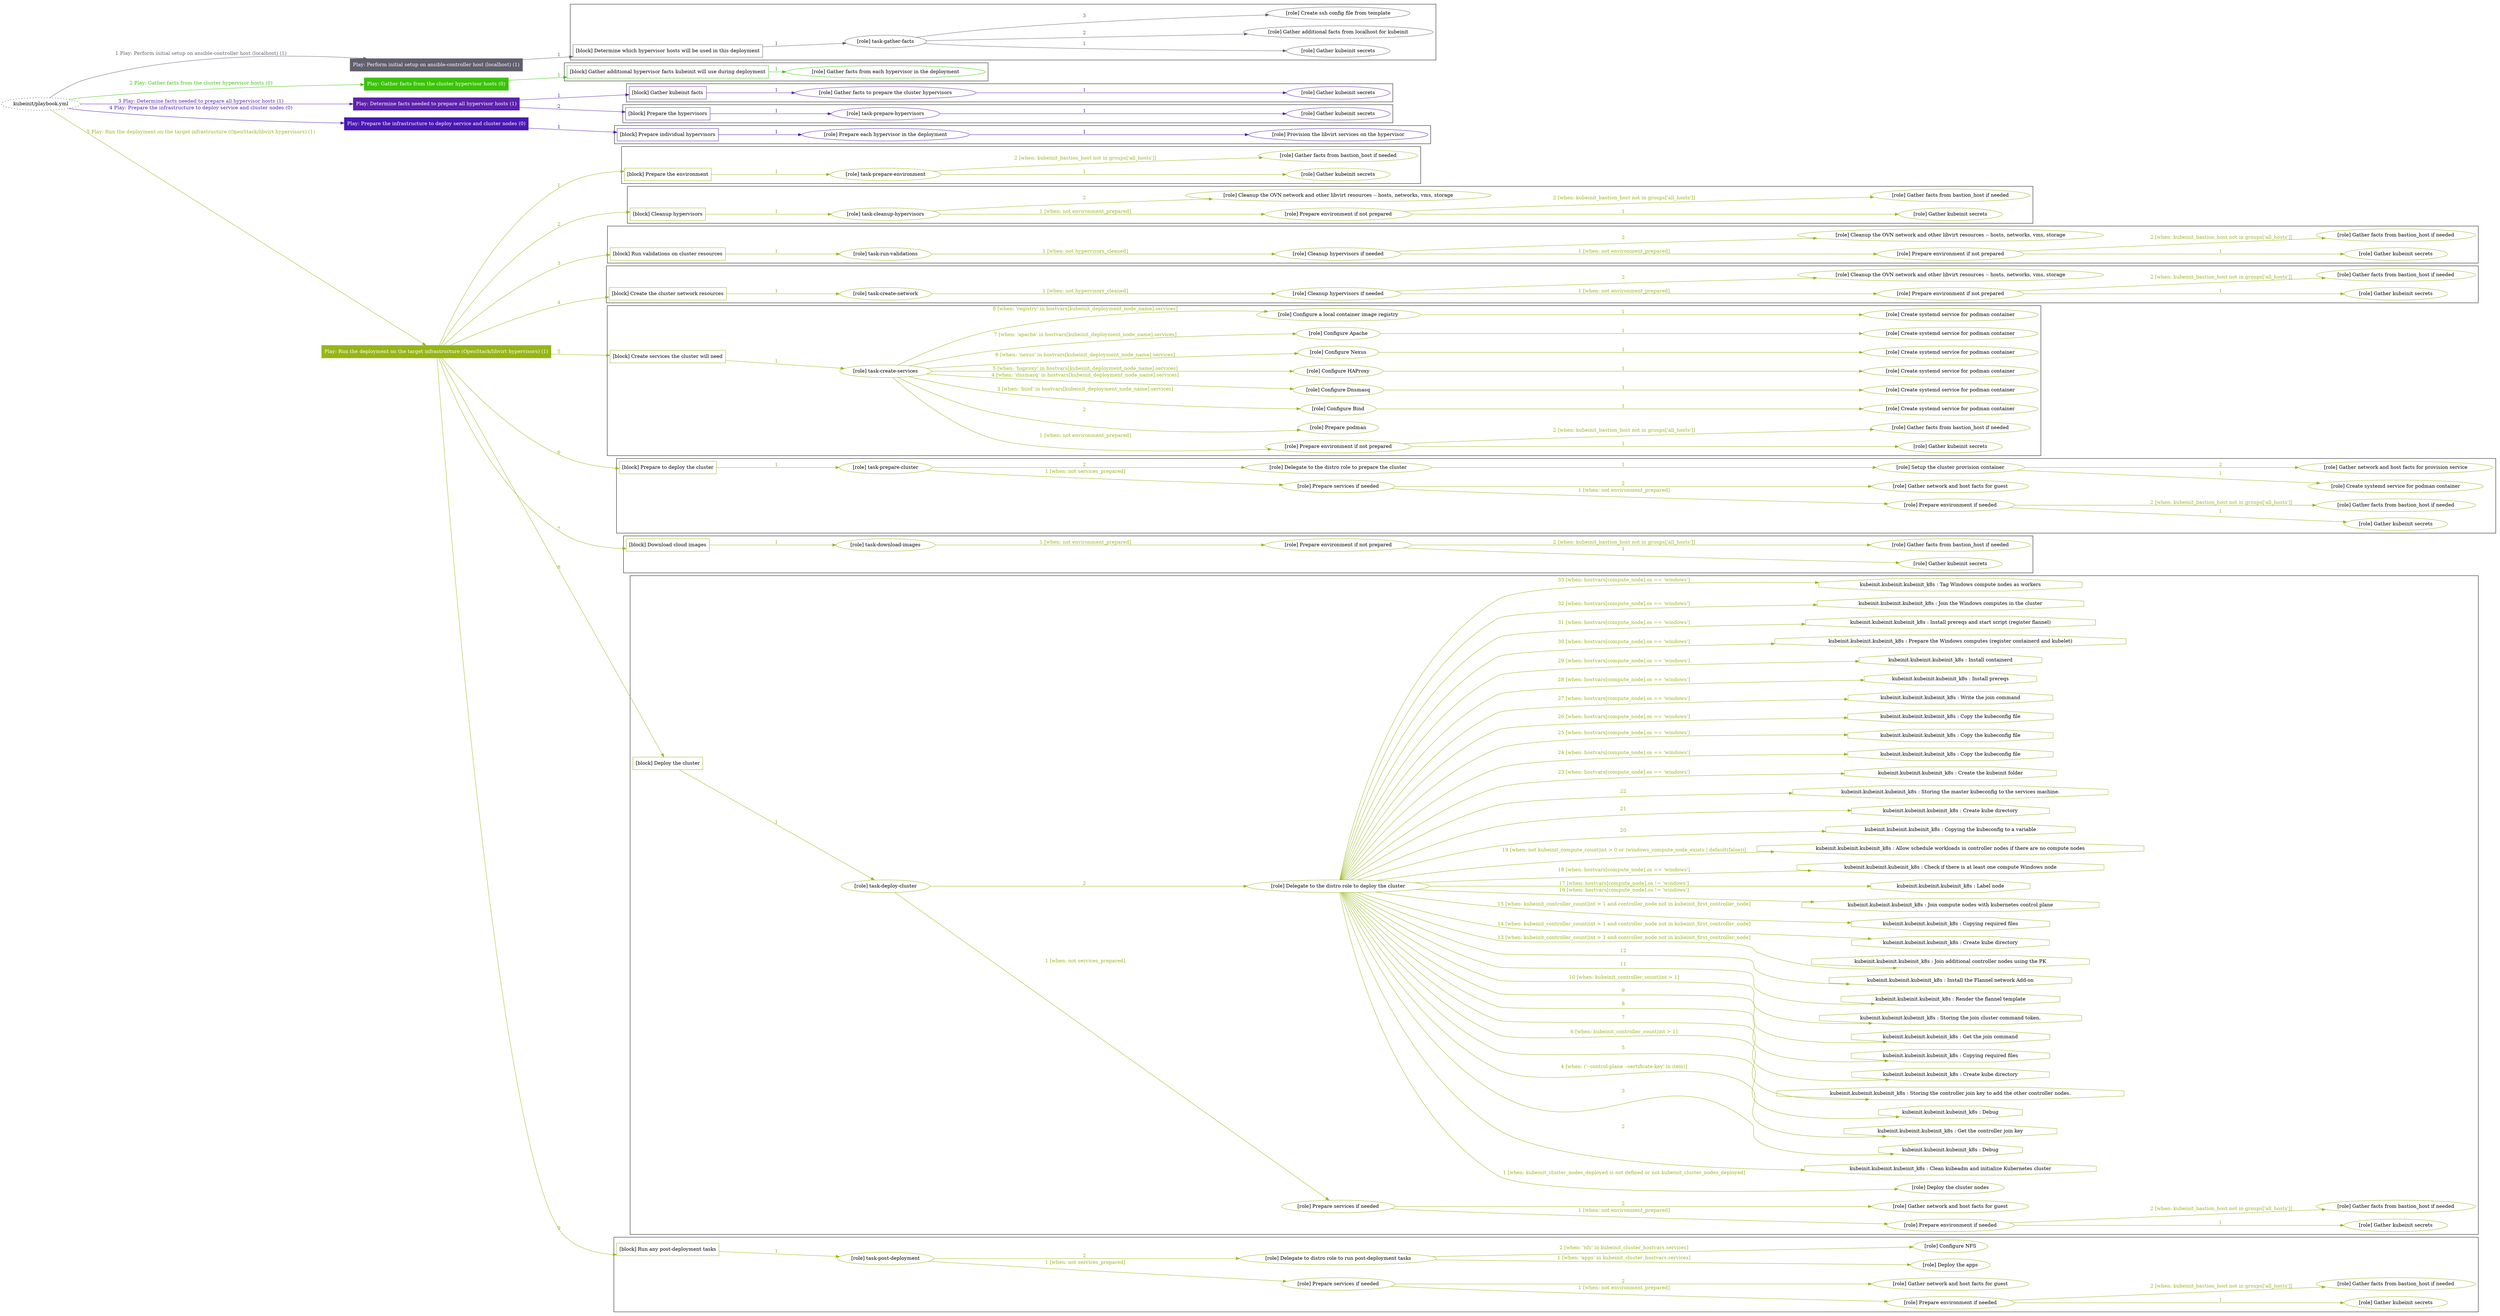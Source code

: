 digraph {
	graph [concentrate=true ordering=in rankdir=LR ratio=fill]
	edge [esep=5 sep=10]
	"kubeinit/playbook.yml" [URL="/home/runner/work/kubeinit/kubeinit/kubeinit/playbook.yml" id=playbook_1ef2affd style=dotted]
	"kubeinit/playbook.yml" -> play_5454d59f [label="1 Play: Perform initial setup on ansible-controller host (localhost) (1)" color="#615f6d" fontcolor="#615f6d" id=edge_play_5454d59f labeltooltip="1 Play: Perform initial setup on ansible-controller host (localhost) (1)" tooltip="1 Play: Perform initial setup on ansible-controller host (localhost) (1)"]
	subgraph "Play: Perform initial setup on ansible-controller host (localhost) (1)" {
		play_5454d59f [label="Play: Perform initial setup on ansible-controller host (localhost) (1)" URL="/home/runner/work/kubeinit/kubeinit/kubeinit/playbook.yml" color="#615f6d" fontcolor="#ffffff" id=play_5454d59f shape=box style=filled tooltip=localhost]
		play_5454d59f -> block_8656371c [label=1 color="#615f6d" fontcolor="#615f6d" id=edge_block_8656371c labeltooltip=1 tooltip=1]
		subgraph cluster_block_8656371c {
			block_8656371c [label="[block] Determine which hypervisor hosts will be used in this deployment" URL="/home/runner/work/kubeinit/kubeinit/kubeinit/playbook.yml" color="#615f6d" id=block_8656371c labeltooltip="Determine which hypervisor hosts will be used in this deployment" shape=box tooltip="Determine which hypervisor hosts will be used in this deployment"]
			block_8656371c -> role_c1901230 [label="1 " color="#615f6d" fontcolor="#615f6d" id=edge_role_c1901230 labeltooltip="1 " tooltip="1 "]
			subgraph "task-gather-facts" {
				role_c1901230 [label="[role] task-gather-facts" URL="/home/runner/work/kubeinit/kubeinit/kubeinit/playbook.yml" color="#615f6d" id=role_c1901230 tooltip="task-gather-facts"]
				role_c1901230 -> role_80a5cd5d [label="1 " color="#615f6d" fontcolor="#615f6d" id=edge_role_80a5cd5d labeltooltip="1 " tooltip="1 "]
				subgraph "Gather kubeinit secrets" {
					role_80a5cd5d [label="[role] Gather kubeinit secrets" URL="/home/runner/.ansible/collections/ansible_collections/kubeinit/kubeinit/roles/kubeinit_prepare/tasks/build_hypervisors_group.yml" color="#615f6d" id=role_80a5cd5d tooltip="Gather kubeinit secrets"]
				}
				role_c1901230 -> role_2b462a24 [label="2 " color="#615f6d" fontcolor="#615f6d" id=edge_role_2b462a24 labeltooltip="2 " tooltip="2 "]
				subgraph "Gather additional facts from localhost for kubeinit" {
					role_2b462a24 [label="[role] Gather additional facts from localhost for kubeinit" URL="/home/runner/.ansible/collections/ansible_collections/kubeinit/kubeinit/roles/kubeinit_prepare/tasks/build_hypervisors_group.yml" color="#615f6d" id=role_2b462a24 tooltip="Gather additional facts from localhost for kubeinit"]
				}
				role_c1901230 -> role_bcfbee48 [label="3 " color="#615f6d" fontcolor="#615f6d" id=edge_role_bcfbee48 labeltooltip="3 " tooltip="3 "]
				subgraph "Create ssh config file from template" {
					role_bcfbee48 [label="[role] Create ssh config file from template" URL="/home/runner/.ansible/collections/ansible_collections/kubeinit/kubeinit/roles/kubeinit_prepare/tasks/build_hypervisors_group.yml" color="#615f6d" id=role_bcfbee48 tooltip="Create ssh config file from template"]
				}
			}
		}
	}
	"kubeinit/playbook.yml" -> play_676a6aa2 [label="2 Play: Gather facts from the cluster hypervisor hosts (0)" color="#3ac309" fontcolor="#3ac309" id=edge_play_676a6aa2 labeltooltip="2 Play: Gather facts from the cluster hypervisor hosts (0)" tooltip="2 Play: Gather facts from the cluster hypervisor hosts (0)"]
	subgraph "Play: Gather facts from the cluster hypervisor hosts (0)" {
		play_676a6aa2 [label="Play: Gather facts from the cluster hypervisor hosts (0)" URL="/home/runner/work/kubeinit/kubeinit/kubeinit/playbook.yml" color="#3ac309" fontcolor="#ffffff" id=play_676a6aa2 shape=box style=filled tooltip="Play: Gather facts from the cluster hypervisor hosts (0)"]
		play_676a6aa2 -> block_7f7d92de [label=1 color="#3ac309" fontcolor="#3ac309" id=edge_block_7f7d92de labeltooltip=1 tooltip=1]
		subgraph cluster_block_7f7d92de {
			block_7f7d92de [label="[block] Gather additional hypervisor facts kubeinit will use during deployment" URL="/home/runner/work/kubeinit/kubeinit/kubeinit/playbook.yml" color="#3ac309" id=block_7f7d92de labeltooltip="Gather additional hypervisor facts kubeinit will use during deployment" shape=box tooltip="Gather additional hypervisor facts kubeinit will use during deployment"]
			block_7f7d92de -> role_5919f57a [label="1 " color="#3ac309" fontcolor="#3ac309" id=edge_role_5919f57a labeltooltip="1 " tooltip="1 "]
			subgraph "Gather facts from each hypervisor in the deployment" {
				role_5919f57a [label="[role] Gather facts from each hypervisor in the deployment" URL="/home/runner/work/kubeinit/kubeinit/kubeinit/playbook.yml" color="#3ac309" id=role_5919f57a tooltip="Gather facts from each hypervisor in the deployment"]
			}
		}
	}
	"kubeinit/playbook.yml" -> play_74e73a57 [label="3 Play: Determine facts needed to prepare all hypervisor hosts (1)" color="#5d20ac" fontcolor="#5d20ac" id=edge_play_74e73a57 labeltooltip="3 Play: Determine facts needed to prepare all hypervisor hosts (1)" tooltip="3 Play: Determine facts needed to prepare all hypervisor hosts (1)"]
	subgraph "Play: Determine facts needed to prepare all hypervisor hosts (1)" {
		play_74e73a57 [label="Play: Determine facts needed to prepare all hypervisor hosts (1)" URL="/home/runner/work/kubeinit/kubeinit/kubeinit/playbook.yml" color="#5d20ac" fontcolor="#ffffff" id=play_74e73a57 shape=box style=filled tooltip=localhost]
		play_74e73a57 -> block_fd3f7a74 [label=1 color="#5d20ac" fontcolor="#5d20ac" id=edge_block_fd3f7a74 labeltooltip=1 tooltip=1]
		subgraph cluster_block_fd3f7a74 {
			block_fd3f7a74 [label="[block] Gather kubeinit facts" URL="/home/runner/work/kubeinit/kubeinit/kubeinit/playbook.yml" color="#5d20ac" id=block_fd3f7a74 labeltooltip="Gather kubeinit facts" shape=box tooltip="Gather kubeinit facts"]
			block_fd3f7a74 -> role_a3756c95 [label="1 " color="#5d20ac" fontcolor="#5d20ac" id=edge_role_a3756c95 labeltooltip="1 " tooltip="1 "]
			subgraph "Gather facts to prepare the cluster hypervisors" {
				role_a3756c95 [label="[role] Gather facts to prepare the cluster hypervisors" URL="/home/runner/work/kubeinit/kubeinit/kubeinit/playbook.yml" color="#5d20ac" id=role_a3756c95 tooltip="Gather facts to prepare the cluster hypervisors"]
				role_a3756c95 -> role_c426b8de [label="1 " color="#5d20ac" fontcolor="#5d20ac" id=edge_role_c426b8de labeltooltip="1 " tooltip="1 "]
				subgraph "Gather kubeinit secrets" {
					role_c426b8de [label="[role] Gather kubeinit secrets" URL="/home/runner/.ansible/collections/ansible_collections/kubeinit/kubeinit/roles/kubeinit_prepare/tasks/gather_kubeinit_facts.yml" color="#5d20ac" id=role_c426b8de tooltip="Gather kubeinit secrets"]
				}
			}
		}
		play_74e73a57 -> block_942ba045 [label=2 color="#5d20ac" fontcolor="#5d20ac" id=edge_block_942ba045 labeltooltip=2 tooltip=2]
		subgraph cluster_block_942ba045 {
			block_942ba045 [label="[block] Prepare the hypervisors" URL="/home/runner/work/kubeinit/kubeinit/kubeinit/playbook.yml" color="#5d20ac" id=block_942ba045 labeltooltip="Prepare the hypervisors" shape=box tooltip="Prepare the hypervisors"]
			block_942ba045 -> role_1b259c3a [label="1 " color="#5d20ac" fontcolor="#5d20ac" id=edge_role_1b259c3a labeltooltip="1 " tooltip="1 "]
			subgraph "task-prepare-hypervisors" {
				role_1b259c3a [label="[role] task-prepare-hypervisors" URL="/home/runner/work/kubeinit/kubeinit/kubeinit/playbook.yml" color="#5d20ac" id=role_1b259c3a tooltip="task-prepare-hypervisors"]
				role_1b259c3a -> role_be983d7d [label="1 " color="#5d20ac" fontcolor="#5d20ac" id=edge_role_be983d7d labeltooltip="1 " tooltip="1 "]
				subgraph "Gather kubeinit secrets" {
					role_be983d7d [label="[role] Gather kubeinit secrets" URL="/home/runner/.ansible/collections/ansible_collections/kubeinit/kubeinit/roles/kubeinit_prepare/tasks/gather_kubeinit_facts.yml" color="#5d20ac" id=role_be983d7d tooltip="Gather kubeinit secrets"]
				}
			}
		}
	}
	"kubeinit/playbook.yml" -> play_d73d83a4 [label="4 Play: Prepare the infrastructure to deploy service and cluster nodes (0)" color="#4918b4" fontcolor="#4918b4" id=edge_play_d73d83a4 labeltooltip="4 Play: Prepare the infrastructure to deploy service and cluster nodes (0)" tooltip="4 Play: Prepare the infrastructure to deploy service and cluster nodes (0)"]
	subgraph "Play: Prepare the infrastructure to deploy service and cluster nodes (0)" {
		play_d73d83a4 [label="Play: Prepare the infrastructure to deploy service and cluster nodes (0)" URL="/home/runner/work/kubeinit/kubeinit/kubeinit/playbook.yml" color="#4918b4" fontcolor="#ffffff" id=play_d73d83a4 shape=box style=filled tooltip="Play: Prepare the infrastructure to deploy service and cluster nodes (0)"]
		play_d73d83a4 -> block_3e78440d [label=1 color="#4918b4" fontcolor="#4918b4" id=edge_block_3e78440d labeltooltip=1 tooltip=1]
		subgraph cluster_block_3e78440d {
			block_3e78440d [label="[block] Prepare individual hypervisors" URL="/home/runner/work/kubeinit/kubeinit/kubeinit/playbook.yml" color="#4918b4" id=block_3e78440d labeltooltip="Prepare individual hypervisors" shape=box tooltip="Prepare individual hypervisors"]
			block_3e78440d -> role_c54ae011 [label="1 " color="#4918b4" fontcolor="#4918b4" id=edge_role_c54ae011 labeltooltip="1 " tooltip="1 "]
			subgraph "Prepare each hypervisor in the deployment" {
				role_c54ae011 [label="[role] Prepare each hypervisor in the deployment" URL="/home/runner/work/kubeinit/kubeinit/kubeinit/playbook.yml" color="#4918b4" id=role_c54ae011 tooltip="Prepare each hypervisor in the deployment"]
				role_c54ae011 -> role_4a149eca [label="1 " color="#4918b4" fontcolor="#4918b4" id=edge_role_4a149eca labeltooltip="1 " tooltip="1 "]
				subgraph "Provision the libvirt services on the hypervisor" {
					role_4a149eca [label="[role] Provision the libvirt services on the hypervisor" URL="/home/runner/.ansible/collections/ansible_collections/kubeinit/kubeinit/roles/kubeinit_prepare/tasks/prepare_hypervisor.yml" color="#4918b4" id=role_4a149eca tooltip="Provision the libvirt services on the hypervisor"]
				}
			}
		}
	}
	"kubeinit/playbook.yml" -> play_f8dc644c [label="5 Play: Run the deployment on the target infrastructure (OpenStack/libvirt hypervisors) (1)" color="#95b616" fontcolor="#95b616" id=edge_play_f8dc644c labeltooltip="5 Play: Run the deployment on the target infrastructure (OpenStack/libvirt hypervisors) (1)" tooltip="5 Play: Run the deployment on the target infrastructure (OpenStack/libvirt hypervisors) (1)"]
	subgraph "Play: Run the deployment on the target infrastructure (OpenStack/libvirt hypervisors) (1)" {
		play_f8dc644c [label="Play: Run the deployment on the target infrastructure (OpenStack/libvirt hypervisors) (1)" URL="/home/runner/work/kubeinit/kubeinit/kubeinit/playbook.yml" color="#95b616" fontcolor="#ffffff" id=play_f8dc644c shape=box style=filled tooltip=localhost]
		play_f8dc644c -> block_a98ce861 [label=1 color="#95b616" fontcolor="#95b616" id=edge_block_a98ce861 labeltooltip=1 tooltip=1]
		subgraph cluster_block_a98ce861 {
			block_a98ce861 [label="[block] Prepare the environment" URL="/home/runner/work/kubeinit/kubeinit/kubeinit/playbook.yml" color="#95b616" id=block_a98ce861 labeltooltip="Prepare the environment" shape=box tooltip="Prepare the environment"]
			block_a98ce861 -> role_d890121d [label="1 " color="#95b616" fontcolor="#95b616" id=edge_role_d890121d labeltooltip="1 " tooltip="1 "]
			subgraph "task-prepare-environment" {
				role_d890121d [label="[role] task-prepare-environment" URL="/home/runner/work/kubeinit/kubeinit/kubeinit/playbook.yml" color="#95b616" id=role_d890121d tooltip="task-prepare-environment"]
				role_d890121d -> role_f612b007 [label="1 " color="#95b616" fontcolor="#95b616" id=edge_role_f612b007 labeltooltip="1 " tooltip="1 "]
				subgraph "Gather kubeinit secrets" {
					role_f612b007 [label="[role] Gather kubeinit secrets" URL="/home/runner/.ansible/collections/ansible_collections/kubeinit/kubeinit/roles/kubeinit_prepare/tasks/gather_kubeinit_facts.yml" color="#95b616" id=role_f612b007 tooltip="Gather kubeinit secrets"]
				}
				role_d890121d -> role_0e6bb406 [label="2 [when: kubeinit_bastion_host not in groups['all_hosts']]" color="#95b616" fontcolor="#95b616" id=edge_role_0e6bb406 labeltooltip="2 [when: kubeinit_bastion_host not in groups['all_hosts']]" tooltip="2 [when: kubeinit_bastion_host not in groups['all_hosts']]"]
				subgraph "Gather facts from bastion_host if needed" {
					role_0e6bb406 [label="[role] Gather facts from bastion_host if needed" URL="/home/runner/.ansible/collections/ansible_collections/kubeinit/kubeinit/roles/kubeinit_prepare/tasks/main.yml" color="#95b616" id=role_0e6bb406 tooltip="Gather facts from bastion_host if needed"]
				}
			}
		}
		play_f8dc644c -> block_3011752c [label=2 color="#95b616" fontcolor="#95b616" id=edge_block_3011752c labeltooltip=2 tooltip=2]
		subgraph cluster_block_3011752c {
			block_3011752c [label="[block] Cleanup hypervisors" URL="/home/runner/work/kubeinit/kubeinit/kubeinit/playbook.yml" color="#95b616" id=block_3011752c labeltooltip="Cleanup hypervisors" shape=box tooltip="Cleanup hypervisors"]
			block_3011752c -> role_765d54d5 [label="1 " color="#95b616" fontcolor="#95b616" id=edge_role_765d54d5 labeltooltip="1 " tooltip="1 "]
			subgraph "task-cleanup-hypervisors" {
				role_765d54d5 [label="[role] task-cleanup-hypervisors" URL="/home/runner/work/kubeinit/kubeinit/kubeinit/playbook.yml" color="#95b616" id=role_765d54d5 tooltip="task-cleanup-hypervisors"]
				role_765d54d5 -> role_699c8ecd [label="1 [when: not environment_prepared]" color="#95b616" fontcolor="#95b616" id=edge_role_699c8ecd labeltooltip="1 [when: not environment_prepared]" tooltip="1 [when: not environment_prepared]"]
				subgraph "Prepare environment if not prepared" {
					role_699c8ecd [label="[role] Prepare environment if not prepared" URL="/home/runner/.ansible/collections/ansible_collections/kubeinit/kubeinit/roles/kubeinit_libvirt/tasks/cleanup_hypervisors.yml" color="#95b616" id=role_699c8ecd tooltip="Prepare environment if not prepared"]
					role_699c8ecd -> role_449ac496 [label="1 " color="#95b616" fontcolor="#95b616" id=edge_role_449ac496 labeltooltip="1 " tooltip="1 "]
					subgraph "Gather kubeinit secrets" {
						role_449ac496 [label="[role] Gather kubeinit secrets" URL="/home/runner/.ansible/collections/ansible_collections/kubeinit/kubeinit/roles/kubeinit_prepare/tasks/gather_kubeinit_facts.yml" color="#95b616" id=role_449ac496 tooltip="Gather kubeinit secrets"]
					}
					role_699c8ecd -> role_a8364ace [label="2 [when: kubeinit_bastion_host not in groups['all_hosts']]" color="#95b616" fontcolor="#95b616" id=edge_role_a8364ace labeltooltip="2 [when: kubeinit_bastion_host not in groups['all_hosts']]" tooltip="2 [when: kubeinit_bastion_host not in groups['all_hosts']]"]
					subgraph "Gather facts from bastion_host if needed" {
						role_a8364ace [label="[role] Gather facts from bastion_host if needed" URL="/home/runner/.ansible/collections/ansible_collections/kubeinit/kubeinit/roles/kubeinit_prepare/tasks/main.yml" color="#95b616" id=role_a8364ace tooltip="Gather facts from bastion_host if needed"]
					}
				}
				role_765d54d5 -> role_e3484d39 [label="2 " color="#95b616" fontcolor="#95b616" id=edge_role_e3484d39 labeltooltip="2 " tooltip="2 "]
				subgraph "Cleanup the OVN network and other libvirt resources -- hosts, networks, vms, storage" {
					role_e3484d39 [label="[role] Cleanup the OVN network and other libvirt resources -- hosts, networks, vms, storage" URL="/home/runner/.ansible/collections/ansible_collections/kubeinit/kubeinit/roles/kubeinit_libvirt/tasks/cleanup_hypervisors.yml" color="#95b616" id=role_e3484d39 tooltip="Cleanup the OVN network and other libvirt resources -- hosts, networks, vms, storage"]
				}
			}
		}
		play_f8dc644c -> block_e95bde4e [label=3 color="#95b616" fontcolor="#95b616" id=edge_block_e95bde4e labeltooltip=3 tooltip=3]
		subgraph cluster_block_e95bde4e {
			block_e95bde4e [label="[block] Run validations on cluster resources" URL="/home/runner/work/kubeinit/kubeinit/kubeinit/playbook.yml" color="#95b616" id=block_e95bde4e labeltooltip="Run validations on cluster resources" shape=box tooltip="Run validations on cluster resources"]
			block_e95bde4e -> role_f7003357 [label="1 " color="#95b616" fontcolor="#95b616" id=edge_role_f7003357 labeltooltip="1 " tooltip="1 "]
			subgraph "task-run-validations" {
				role_f7003357 [label="[role] task-run-validations" URL="/home/runner/work/kubeinit/kubeinit/kubeinit/playbook.yml" color="#95b616" id=role_f7003357 tooltip="task-run-validations"]
				role_f7003357 -> role_fc33adcf [label="1 [when: not hypervisors_cleaned]" color="#95b616" fontcolor="#95b616" id=edge_role_fc33adcf labeltooltip="1 [when: not hypervisors_cleaned]" tooltip="1 [when: not hypervisors_cleaned]"]
				subgraph "Cleanup hypervisors if needed" {
					role_fc33adcf [label="[role] Cleanup hypervisors if needed" URL="/home/runner/.ansible/collections/ansible_collections/kubeinit/kubeinit/roles/kubeinit_validations/tasks/main.yml" color="#95b616" id=role_fc33adcf tooltip="Cleanup hypervisors if needed"]
					role_fc33adcf -> role_78569050 [label="1 [when: not environment_prepared]" color="#95b616" fontcolor="#95b616" id=edge_role_78569050 labeltooltip="1 [when: not environment_prepared]" tooltip="1 [when: not environment_prepared]"]
					subgraph "Prepare environment if not prepared" {
						role_78569050 [label="[role] Prepare environment if not prepared" URL="/home/runner/.ansible/collections/ansible_collections/kubeinit/kubeinit/roles/kubeinit_libvirt/tasks/cleanup_hypervisors.yml" color="#95b616" id=role_78569050 tooltip="Prepare environment if not prepared"]
						role_78569050 -> role_61f6fd19 [label="1 " color="#95b616" fontcolor="#95b616" id=edge_role_61f6fd19 labeltooltip="1 " tooltip="1 "]
						subgraph "Gather kubeinit secrets" {
							role_61f6fd19 [label="[role] Gather kubeinit secrets" URL="/home/runner/.ansible/collections/ansible_collections/kubeinit/kubeinit/roles/kubeinit_prepare/tasks/gather_kubeinit_facts.yml" color="#95b616" id=role_61f6fd19 tooltip="Gather kubeinit secrets"]
						}
						role_78569050 -> role_b34fec5c [label="2 [when: kubeinit_bastion_host not in groups['all_hosts']]" color="#95b616" fontcolor="#95b616" id=edge_role_b34fec5c labeltooltip="2 [when: kubeinit_bastion_host not in groups['all_hosts']]" tooltip="2 [when: kubeinit_bastion_host not in groups['all_hosts']]"]
						subgraph "Gather facts from bastion_host if needed" {
							role_b34fec5c [label="[role] Gather facts from bastion_host if needed" URL="/home/runner/.ansible/collections/ansible_collections/kubeinit/kubeinit/roles/kubeinit_prepare/tasks/main.yml" color="#95b616" id=role_b34fec5c tooltip="Gather facts from bastion_host if needed"]
						}
					}
					role_fc33adcf -> role_07026cbd [label="2 " color="#95b616" fontcolor="#95b616" id=edge_role_07026cbd labeltooltip="2 " tooltip="2 "]
					subgraph "Cleanup the OVN network and other libvirt resources -- hosts, networks, vms, storage" {
						role_07026cbd [label="[role] Cleanup the OVN network and other libvirt resources -- hosts, networks, vms, storage" URL="/home/runner/.ansible/collections/ansible_collections/kubeinit/kubeinit/roles/kubeinit_libvirt/tasks/cleanup_hypervisors.yml" color="#95b616" id=role_07026cbd tooltip="Cleanup the OVN network and other libvirt resources -- hosts, networks, vms, storage"]
					}
				}
			}
		}
		play_f8dc644c -> block_b4168c0c [label=4 color="#95b616" fontcolor="#95b616" id=edge_block_b4168c0c labeltooltip=4 tooltip=4]
		subgraph cluster_block_b4168c0c {
			block_b4168c0c [label="[block] Create the cluster network resources" URL="/home/runner/work/kubeinit/kubeinit/kubeinit/playbook.yml" color="#95b616" id=block_b4168c0c labeltooltip="Create the cluster network resources" shape=box tooltip="Create the cluster network resources"]
			block_b4168c0c -> role_c52b9076 [label="1 " color="#95b616" fontcolor="#95b616" id=edge_role_c52b9076 labeltooltip="1 " tooltip="1 "]
			subgraph "task-create-network" {
				role_c52b9076 [label="[role] task-create-network" URL="/home/runner/work/kubeinit/kubeinit/kubeinit/playbook.yml" color="#95b616" id=role_c52b9076 tooltip="task-create-network"]
				role_c52b9076 -> role_f517c8e4 [label="1 [when: not hypervisors_cleaned]" color="#95b616" fontcolor="#95b616" id=edge_role_f517c8e4 labeltooltip="1 [when: not hypervisors_cleaned]" tooltip="1 [when: not hypervisors_cleaned]"]
				subgraph "Cleanup hypervisors if needed" {
					role_f517c8e4 [label="[role] Cleanup hypervisors if needed" URL="/home/runner/.ansible/collections/ansible_collections/kubeinit/kubeinit/roles/kubeinit_libvirt/tasks/create_network.yml" color="#95b616" id=role_f517c8e4 tooltip="Cleanup hypervisors if needed"]
					role_f517c8e4 -> role_91e6978f [label="1 [when: not environment_prepared]" color="#95b616" fontcolor="#95b616" id=edge_role_91e6978f labeltooltip="1 [when: not environment_prepared]" tooltip="1 [when: not environment_prepared]"]
					subgraph "Prepare environment if not prepared" {
						role_91e6978f [label="[role] Prepare environment if not prepared" URL="/home/runner/.ansible/collections/ansible_collections/kubeinit/kubeinit/roles/kubeinit_libvirt/tasks/cleanup_hypervisors.yml" color="#95b616" id=role_91e6978f tooltip="Prepare environment if not prepared"]
						role_91e6978f -> role_b83e6ff8 [label="1 " color="#95b616" fontcolor="#95b616" id=edge_role_b83e6ff8 labeltooltip="1 " tooltip="1 "]
						subgraph "Gather kubeinit secrets" {
							role_b83e6ff8 [label="[role] Gather kubeinit secrets" URL="/home/runner/.ansible/collections/ansible_collections/kubeinit/kubeinit/roles/kubeinit_prepare/tasks/gather_kubeinit_facts.yml" color="#95b616" id=role_b83e6ff8 tooltip="Gather kubeinit secrets"]
						}
						role_91e6978f -> role_206ebbac [label="2 [when: kubeinit_bastion_host not in groups['all_hosts']]" color="#95b616" fontcolor="#95b616" id=edge_role_206ebbac labeltooltip="2 [when: kubeinit_bastion_host not in groups['all_hosts']]" tooltip="2 [when: kubeinit_bastion_host not in groups['all_hosts']]"]
						subgraph "Gather facts from bastion_host if needed" {
							role_206ebbac [label="[role] Gather facts from bastion_host if needed" URL="/home/runner/.ansible/collections/ansible_collections/kubeinit/kubeinit/roles/kubeinit_prepare/tasks/main.yml" color="#95b616" id=role_206ebbac tooltip="Gather facts from bastion_host if needed"]
						}
					}
					role_f517c8e4 -> role_47e3dec5 [label="2 " color="#95b616" fontcolor="#95b616" id=edge_role_47e3dec5 labeltooltip="2 " tooltip="2 "]
					subgraph "Cleanup the OVN network and other libvirt resources -- hosts, networks, vms, storage" {
						role_47e3dec5 [label="[role] Cleanup the OVN network and other libvirt resources -- hosts, networks, vms, storage" URL="/home/runner/.ansible/collections/ansible_collections/kubeinit/kubeinit/roles/kubeinit_libvirt/tasks/cleanup_hypervisors.yml" color="#95b616" id=role_47e3dec5 tooltip="Cleanup the OVN network and other libvirt resources -- hosts, networks, vms, storage"]
					}
				}
			}
		}
		play_f8dc644c -> block_c2a0bca4 [label=5 color="#95b616" fontcolor="#95b616" id=edge_block_c2a0bca4 labeltooltip=5 tooltip=5]
		subgraph cluster_block_c2a0bca4 {
			block_c2a0bca4 [label="[block] Create services the cluster will need" URL="/home/runner/work/kubeinit/kubeinit/kubeinit/playbook.yml" color="#95b616" id=block_c2a0bca4 labeltooltip="Create services the cluster will need" shape=box tooltip="Create services the cluster will need"]
			block_c2a0bca4 -> role_e2b433b3 [label="1 " color="#95b616" fontcolor="#95b616" id=edge_role_e2b433b3 labeltooltip="1 " tooltip="1 "]
			subgraph "task-create-services" {
				role_e2b433b3 [label="[role] task-create-services" URL="/home/runner/work/kubeinit/kubeinit/kubeinit/playbook.yml" color="#95b616" id=role_e2b433b3 tooltip="task-create-services"]
				role_e2b433b3 -> role_553121c1 [label="1 [when: not environment_prepared]" color="#95b616" fontcolor="#95b616" id=edge_role_553121c1 labeltooltip="1 [when: not environment_prepared]" tooltip="1 [when: not environment_prepared]"]
				subgraph "Prepare environment if not prepared" {
					role_553121c1 [label="[role] Prepare environment if not prepared" URL="/home/runner/.ansible/collections/ansible_collections/kubeinit/kubeinit/roles/kubeinit_services/tasks/main.yml" color="#95b616" id=role_553121c1 tooltip="Prepare environment if not prepared"]
					role_553121c1 -> role_79a9cf10 [label="1 " color="#95b616" fontcolor="#95b616" id=edge_role_79a9cf10 labeltooltip="1 " tooltip="1 "]
					subgraph "Gather kubeinit secrets" {
						role_79a9cf10 [label="[role] Gather kubeinit secrets" URL="/home/runner/.ansible/collections/ansible_collections/kubeinit/kubeinit/roles/kubeinit_prepare/tasks/gather_kubeinit_facts.yml" color="#95b616" id=role_79a9cf10 tooltip="Gather kubeinit secrets"]
					}
					role_553121c1 -> role_66d70ff6 [label="2 [when: kubeinit_bastion_host not in groups['all_hosts']]" color="#95b616" fontcolor="#95b616" id=edge_role_66d70ff6 labeltooltip="2 [when: kubeinit_bastion_host not in groups['all_hosts']]" tooltip="2 [when: kubeinit_bastion_host not in groups['all_hosts']]"]
					subgraph "Gather facts from bastion_host if needed" {
						role_66d70ff6 [label="[role] Gather facts from bastion_host if needed" URL="/home/runner/.ansible/collections/ansible_collections/kubeinit/kubeinit/roles/kubeinit_prepare/tasks/main.yml" color="#95b616" id=role_66d70ff6 tooltip="Gather facts from bastion_host if needed"]
					}
				}
				role_e2b433b3 -> role_bcf45f86 [label="2 " color="#95b616" fontcolor="#95b616" id=edge_role_bcf45f86 labeltooltip="2 " tooltip="2 "]
				subgraph "Prepare podman" {
					role_bcf45f86 [label="[role] Prepare podman" URL="/home/runner/.ansible/collections/ansible_collections/kubeinit/kubeinit/roles/kubeinit_services/tasks/00_create_service_pod.yml" color="#95b616" id=role_bcf45f86 tooltip="Prepare podman"]
				}
				role_e2b433b3 -> role_dd09b813 [label="3 [when: 'bind' in hostvars[kubeinit_deployment_node_name].services]" color="#95b616" fontcolor="#95b616" id=edge_role_dd09b813 labeltooltip="3 [when: 'bind' in hostvars[kubeinit_deployment_node_name].services]" tooltip="3 [when: 'bind' in hostvars[kubeinit_deployment_node_name].services]"]
				subgraph "Configure Bind" {
					role_dd09b813 [label="[role] Configure Bind" URL="/home/runner/.ansible/collections/ansible_collections/kubeinit/kubeinit/roles/kubeinit_services/tasks/start_services_containers.yml" color="#95b616" id=role_dd09b813 tooltip="Configure Bind"]
					role_dd09b813 -> role_0c5efe3e [label="1 " color="#95b616" fontcolor="#95b616" id=edge_role_0c5efe3e labeltooltip="1 " tooltip="1 "]
					subgraph "Create systemd service for podman container" {
						role_0c5efe3e [label="[role] Create systemd service for podman container" URL="/home/runner/.ansible/collections/ansible_collections/kubeinit/kubeinit/roles/kubeinit_bind/tasks/main.yml" color="#95b616" id=role_0c5efe3e tooltip="Create systemd service for podman container"]
					}
				}
				role_e2b433b3 -> role_6bca8af3 [label="4 [when: 'dnsmasq' in hostvars[kubeinit_deployment_node_name].services]" color="#95b616" fontcolor="#95b616" id=edge_role_6bca8af3 labeltooltip="4 [when: 'dnsmasq' in hostvars[kubeinit_deployment_node_name].services]" tooltip="4 [when: 'dnsmasq' in hostvars[kubeinit_deployment_node_name].services]"]
				subgraph "Configure Dnsmasq" {
					role_6bca8af3 [label="[role] Configure Dnsmasq" URL="/home/runner/.ansible/collections/ansible_collections/kubeinit/kubeinit/roles/kubeinit_services/tasks/start_services_containers.yml" color="#95b616" id=role_6bca8af3 tooltip="Configure Dnsmasq"]
					role_6bca8af3 -> role_b6816aa4 [label="1 " color="#95b616" fontcolor="#95b616" id=edge_role_b6816aa4 labeltooltip="1 " tooltip="1 "]
					subgraph "Create systemd service for podman container" {
						role_b6816aa4 [label="[role] Create systemd service for podman container" URL="/home/runner/.ansible/collections/ansible_collections/kubeinit/kubeinit/roles/kubeinit_dnsmasq/tasks/main.yml" color="#95b616" id=role_b6816aa4 tooltip="Create systemd service for podman container"]
					}
				}
				role_e2b433b3 -> role_620e9998 [label="5 [when: 'haproxy' in hostvars[kubeinit_deployment_node_name].services]" color="#95b616" fontcolor="#95b616" id=edge_role_620e9998 labeltooltip="5 [when: 'haproxy' in hostvars[kubeinit_deployment_node_name].services]" tooltip="5 [when: 'haproxy' in hostvars[kubeinit_deployment_node_name].services]"]
				subgraph "Configure HAProxy" {
					role_620e9998 [label="[role] Configure HAProxy" URL="/home/runner/.ansible/collections/ansible_collections/kubeinit/kubeinit/roles/kubeinit_services/tasks/start_services_containers.yml" color="#95b616" id=role_620e9998 tooltip="Configure HAProxy"]
					role_620e9998 -> role_9e85510b [label="1 " color="#95b616" fontcolor="#95b616" id=edge_role_9e85510b labeltooltip="1 " tooltip="1 "]
					subgraph "Create systemd service for podman container" {
						role_9e85510b [label="[role] Create systemd service for podman container" URL="/home/runner/.ansible/collections/ansible_collections/kubeinit/kubeinit/roles/kubeinit_haproxy/tasks/main.yml" color="#95b616" id=role_9e85510b tooltip="Create systemd service for podman container"]
					}
				}
				role_e2b433b3 -> role_f1445969 [label="6 [when: 'nexus' in hostvars[kubeinit_deployment_node_name].services]" color="#95b616" fontcolor="#95b616" id=edge_role_f1445969 labeltooltip="6 [when: 'nexus' in hostvars[kubeinit_deployment_node_name].services]" tooltip="6 [when: 'nexus' in hostvars[kubeinit_deployment_node_name].services]"]
				subgraph "Configure Nexus" {
					role_f1445969 [label="[role] Configure Nexus" URL="/home/runner/.ansible/collections/ansible_collections/kubeinit/kubeinit/roles/kubeinit_services/tasks/start_services_containers.yml" color="#95b616" id=role_f1445969 tooltip="Configure Nexus"]
					role_f1445969 -> role_4a88bbdf [label="1 " color="#95b616" fontcolor="#95b616" id=edge_role_4a88bbdf labeltooltip="1 " tooltip="1 "]
					subgraph "Create systemd service for podman container" {
						role_4a88bbdf [label="[role] Create systemd service for podman container" URL="/home/runner/.ansible/collections/ansible_collections/kubeinit/kubeinit/roles/kubeinit_nexus/tasks/main.yml" color="#95b616" id=role_4a88bbdf tooltip="Create systemd service for podman container"]
					}
				}
				role_e2b433b3 -> role_9c79ddd8 [label="7 [when: 'apache' in hostvars[kubeinit_deployment_node_name].services]" color="#95b616" fontcolor="#95b616" id=edge_role_9c79ddd8 labeltooltip="7 [when: 'apache' in hostvars[kubeinit_deployment_node_name].services]" tooltip="7 [when: 'apache' in hostvars[kubeinit_deployment_node_name].services]"]
				subgraph "Configure Apache" {
					role_9c79ddd8 [label="[role] Configure Apache" URL="/home/runner/.ansible/collections/ansible_collections/kubeinit/kubeinit/roles/kubeinit_services/tasks/start_services_containers.yml" color="#95b616" id=role_9c79ddd8 tooltip="Configure Apache"]
					role_9c79ddd8 -> role_bb04c983 [label="1 " color="#95b616" fontcolor="#95b616" id=edge_role_bb04c983 labeltooltip="1 " tooltip="1 "]
					subgraph "Create systemd service for podman container" {
						role_bb04c983 [label="[role] Create systemd service for podman container" URL="/home/runner/.ansible/collections/ansible_collections/kubeinit/kubeinit/roles/kubeinit_apache/tasks/main.yml" color="#95b616" id=role_bb04c983 tooltip="Create systemd service for podman container"]
					}
				}
				role_e2b433b3 -> role_40297119 [label="8 [when: 'registry' in hostvars[kubeinit_deployment_node_name].services]" color="#95b616" fontcolor="#95b616" id=edge_role_40297119 labeltooltip="8 [when: 'registry' in hostvars[kubeinit_deployment_node_name].services]" tooltip="8 [when: 'registry' in hostvars[kubeinit_deployment_node_name].services]"]
				subgraph "Configure a local container image registry" {
					role_40297119 [label="[role] Configure a local container image registry" URL="/home/runner/.ansible/collections/ansible_collections/kubeinit/kubeinit/roles/kubeinit_services/tasks/start_services_containers.yml" color="#95b616" id=role_40297119 tooltip="Configure a local container image registry"]
					role_40297119 -> role_15b624cf [label="1 " color="#95b616" fontcolor="#95b616" id=edge_role_15b624cf labeltooltip="1 " tooltip="1 "]
					subgraph "Create systemd service for podman container" {
						role_15b624cf [label="[role] Create systemd service for podman container" URL="/home/runner/.ansible/collections/ansible_collections/kubeinit/kubeinit/roles/kubeinit_registry/tasks/main.yml" color="#95b616" id=role_15b624cf tooltip="Create systemd service for podman container"]
					}
				}
			}
		}
		play_f8dc644c -> block_b13e5e30 [label=6 color="#95b616" fontcolor="#95b616" id=edge_block_b13e5e30 labeltooltip=6 tooltip=6]
		subgraph cluster_block_b13e5e30 {
			block_b13e5e30 [label="[block] Prepare to deploy the cluster" URL="/home/runner/work/kubeinit/kubeinit/kubeinit/playbook.yml" color="#95b616" id=block_b13e5e30 labeltooltip="Prepare to deploy the cluster" shape=box tooltip="Prepare to deploy the cluster"]
			block_b13e5e30 -> role_53def537 [label="1 " color="#95b616" fontcolor="#95b616" id=edge_role_53def537 labeltooltip="1 " tooltip="1 "]
			subgraph "task-prepare-cluster" {
				role_53def537 [label="[role] task-prepare-cluster" URL="/home/runner/work/kubeinit/kubeinit/kubeinit/playbook.yml" color="#95b616" id=role_53def537 tooltip="task-prepare-cluster"]
				role_53def537 -> role_c97dd2df [label="1 [when: not services_prepared]" color="#95b616" fontcolor="#95b616" id=edge_role_c97dd2df labeltooltip="1 [when: not services_prepared]" tooltip="1 [when: not services_prepared]"]
				subgraph "Prepare services if needed" {
					role_c97dd2df [label="[role] Prepare services if needed" URL="/home/runner/.ansible/collections/ansible_collections/kubeinit/kubeinit/roles/kubeinit_prepare/tasks/prepare_cluster.yml" color="#95b616" id=role_c97dd2df tooltip="Prepare services if needed"]
					role_c97dd2df -> role_337f2341 [label="1 [when: not environment_prepared]" color="#95b616" fontcolor="#95b616" id=edge_role_337f2341 labeltooltip="1 [when: not environment_prepared]" tooltip="1 [when: not environment_prepared]"]
					subgraph "Prepare environment if needed" {
						role_337f2341 [label="[role] Prepare environment if needed" URL="/home/runner/.ansible/collections/ansible_collections/kubeinit/kubeinit/roles/kubeinit_services/tasks/prepare_services.yml" color="#95b616" id=role_337f2341 tooltip="Prepare environment if needed"]
						role_337f2341 -> role_8e00a6f6 [label="1 " color="#95b616" fontcolor="#95b616" id=edge_role_8e00a6f6 labeltooltip="1 " tooltip="1 "]
						subgraph "Gather kubeinit secrets" {
							role_8e00a6f6 [label="[role] Gather kubeinit secrets" URL="/home/runner/.ansible/collections/ansible_collections/kubeinit/kubeinit/roles/kubeinit_prepare/tasks/gather_kubeinit_facts.yml" color="#95b616" id=role_8e00a6f6 tooltip="Gather kubeinit secrets"]
						}
						role_337f2341 -> role_f0be2315 [label="2 [when: kubeinit_bastion_host not in groups['all_hosts']]" color="#95b616" fontcolor="#95b616" id=edge_role_f0be2315 labeltooltip="2 [when: kubeinit_bastion_host not in groups['all_hosts']]" tooltip="2 [when: kubeinit_bastion_host not in groups['all_hosts']]"]
						subgraph "Gather facts from bastion_host if needed" {
							role_f0be2315 [label="[role] Gather facts from bastion_host if needed" URL="/home/runner/.ansible/collections/ansible_collections/kubeinit/kubeinit/roles/kubeinit_prepare/tasks/main.yml" color="#95b616" id=role_f0be2315 tooltip="Gather facts from bastion_host if needed"]
						}
					}
					role_c97dd2df -> role_3bc4b1fc [label="2 " color="#95b616" fontcolor="#95b616" id=edge_role_3bc4b1fc labeltooltip="2 " tooltip="2 "]
					subgraph "Gather network and host facts for guest" {
						role_3bc4b1fc [label="[role] Gather network and host facts for guest" URL="/home/runner/.ansible/collections/ansible_collections/kubeinit/kubeinit/roles/kubeinit_services/tasks/prepare_services.yml" color="#95b616" id=role_3bc4b1fc tooltip="Gather network and host facts for guest"]
					}
				}
				role_53def537 -> role_329b6d2a [label="2 " color="#95b616" fontcolor="#95b616" id=edge_role_329b6d2a labeltooltip="2 " tooltip="2 "]
				subgraph "Delegate to the distro role to prepare the cluster" {
					role_329b6d2a [label="[role] Delegate to the distro role to prepare the cluster" URL="/home/runner/.ansible/collections/ansible_collections/kubeinit/kubeinit/roles/kubeinit_prepare/tasks/prepare_cluster.yml" color="#95b616" id=role_329b6d2a tooltip="Delegate to the distro role to prepare the cluster"]
					role_329b6d2a -> role_87018a21 [label="1 " color="#95b616" fontcolor="#95b616" id=edge_role_87018a21 labeltooltip="1 " tooltip="1 "]
					subgraph "Setup the cluster provision container" {
						role_87018a21 [label="[role] Setup the cluster provision container" URL="/home/runner/.ansible/collections/ansible_collections/kubeinit/kubeinit/roles/kubeinit_k8s/tasks/prepare_cluster.yml" color="#95b616" id=role_87018a21 tooltip="Setup the cluster provision container"]
						role_87018a21 -> role_bf016a27 [label="1 " color="#95b616" fontcolor="#95b616" id=edge_role_bf016a27 labeltooltip="1 " tooltip="1 "]
						subgraph "Create systemd service for podman container" {
							role_bf016a27 [label="[role] Create systemd service for podman container" URL="/home/runner/.ansible/collections/ansible_collections/kubeinit/kubeinit/roles/kubeinit_services/tasks/create_provision_container.yml" color="#95b616" id=role_bf016a27 tooltip="Create systemd service for podman container"]
						}
						role_87018a21 -> role_587c346c [label="2 " color="#95b616" fontcolor="#95b616" id=edge_role_587c346c labeltooltip="2 " tooltip="2 "]
						subgraph "Gather network and host facts for provision service" {
							role_587c346c [label="[role] Gather network and host facts for provision service" URL="/home/runner/.ansible/collections/ansible_collections/kubeinit/kubeinit/roles/kubeinit_services/tasks/create_provision_container.yml" color="#95b616" id=role_587c346c tooltip="Gather network and host facts for provision service"]
						}
					}
				}
			}
		}
		play_f8dc644c -> block_4cd3d051 [label=7 color="#95b616" fontcolor="#95b616" id=edge_block_4cd3d051 labeltooltip=7 tooltip=7]
		subgraph cluster_block_4cd3d051 {
			block_4cd3d051 [label="[block] Download cloud images" URL="/home/runner/work/kubeinit/kubeinit/kubeinit/playbook.yml" color="#95b616" id=block_4cd3d051 labeltooltip="Download cloud images" shape=box tooltip="Download cloud images"]
			block_4cd3d051 -> role_56832e8d [label="1 " color="#95b616" fontcolor="#95b616" id=edge_role_56832e8d labeltooltip="1 " tooltip="1 "]
			subgraph "task-download-images" {
				role_56832e8d [label="[role] task-download-images" URL="/home/runner/work/kubeinit/kubeinit/kubeinit/playbook.yml" color="#95b616" id=role_56832e8d tooltip="task-download-images"]
				role_56832e8d -> role_9726b35e [label="1 [when: not environment_prepared]" color="#95b616" fontcolor="#95b616" id=edge_role_9726b35e labeltooltip="1 [when: not environment_prepared]" tooltip="1 [when: not environment_prepared]"]
				subgraph "Prepare environment if not prepared" {
					role_9726b35e [label="[role] Prepare environment if not prepared" URL="/home/runner/.ansible/collections/ansible_collections/kubeinit/kubeinit/roles/kubeinit_libvirt/tasks/download_cloud_images.yml" color="#95b616" id=role_9726b35e tooltip="Prepare environment if not prepared"]
					role_9726b35e -> role_c2cafd2d [label="1 " color="#95b616" fontcolor="#95b616" id=edge_role_c2cafd2d labeltooltip="1 " tooltip="1 "]
					subgraph "Gather kubeinit secrets" {
						role_c2cafd2d [label="[role] Gather kubeinit secrets" URL="/home/runner/.ansible/collections/ansible_collections/kubeinit/kubeinit/roles/kubeinit_prepare/tasks/gather_kubeinit_facts.yml" color="#95b616" id=role_c2cafd2d tooltip="Gather kubeinit secrets"]
					}
					role_9726b35e -> role_d14c9f3f [label="2 [when: kubeinit_bastion_host not in groups['all_hosts']]" color="#95b616" fontcolor="#95b616" id=edge_role_d14c9f3f labeltooltip="2 [when: kubeinit_bastion_host not in groups['all_hosts']]" tooltip="2 [when: kubeinit_bastion_host not in groups['all_hosts']]"]
					subgraph "Gather facts from bastion_host if needed" {
						role_d14c9f3f [label="[role] Gather facts from bastion_host if needed" URL="/home/runner/.ansible/collections/ansible_collections/kubeinit/kubeinit/roles/kubeinit_prepare/tasks/main.yml" color="#95b616" id=role_d14c9f3f tooltip="Gather facts from bastion_host if needed"]
					}
				}
			}
		}
		play_f8dc644c -> block_c39080c6 [label=8 color="#95b616" fontcolor="#95b616" id=edge_block_c39080c6 labeltooltip=8 tooltip=8]
		subgraph cluster_block_c39080c6 {
			block_c39080c6 [label="[block] Deploy the cluster" URL="/home/runner/work/kubeinit/kubeinit/kubeinit/playbook.yml" color="#95b616" id=block_c39080c6 labeltooltip="Deploy the cluster" shape=box tooltip="Deploy the cluster"]
			block_c39080c6 -> role_54530b8b [label="1 " color="#95b616" fontcolor="#95b616" id=edge_role_54530b8b labeltooltip="1 " tooltip="1 "]
			subgraph "task-deploy-cluster" {
				role_54530b8b [label="[role] task-deploy-cluster" URL="/home/runner/work/kubeinit/kubeinit/kubeinit/playbook.yml" color="#95b616" id=role_54530b8b tooltip="task-deploy-cluster"]
				role_54530b8b -> role_9ea7e3fb [label="1 [when: not services_prepared]" color="#95b616" fontcolor="#95b616" id=edge_role_9ea7e3fb labeltooltip="1 [when: not services_prepared]" tooltip="1 [when: not services_prepared]"]
				subgraph "Prepare services if needed" {
					role_9ea7e3fb [label="[role] Prepare services if needed" URL="/home/runner/.ansible/collections/ansible_collections/kubeinit/kubeinit/roles/kubeinit_prepare/tasks/deploy_cluster.yml" color="#95b616" id=role_9ea7e3fb tooltip="Prepare services if needed"]
					role_9ea7e3fb -> role_01ca38a2 [label="1 [when: not environment_prepared]" color="#95b616" fontcolor="#95b616" id=edge_role_01ca38a2 labeltooltip="1 [when: not environment_prepared]" tooltip="1 [when: not environment_prepared]"]
					subgraph "Prepare environment if needed" {
						role_01ca38a2 [label="[role] Prepare environment if needed" URL="/home/runner/.ansible/collections/ansible_collections/kubeinit/kubeinit/roles/kubeinit_services/tasks/prepare_services.yml" color="#95b616" id=role_01ca38a2 tooltip="Prepare environment if needed"]
						role_01ca38a2 -> role_757a0f91 [label="1 " color="#95b616" fontcolor="#95b616" id=edge_role_757a0f91 labeltooltip="1 " tooltip="1 "]
						subgraph "Gather kubeinit secrets" {
							role_757a0f91 [label="[role] Gather kubeinit secrets" URL="/home/runner/.ansible/collections/ansible_collections/kubeinit/kubeinit/roles/kubeinit_prepare/tasks/gather_kubeinit_facts.yml" color="#95b616" id=role_757a0f91 tooltip="Gather kubeinit secrets"]
						}
						role_01ca38a2 -> role_0987bf1d [label="2 [when: kubeinit_bastion_host not in groups['all_hosts']]" color="#95b616" fontcolor="#95b616" id=edge_role_0987bf1d labeltooltip="2 [when: kubeinit_bastion_host not in groups['all_hosts']]" tooltip="2 [when: kubeinit_bastion_host not in groups['all_hosts']]"]
						subgraph "Gather facts from bastion_host if needed" {
							role_0987bf1d [label="[role] Gather facts from bastion_host if needed" URL="/home/runner/.ansible/collections/ansible_collections/kubeinit/kubeinit/roles/kubeinit_prepare/tasks/main.yml" color="#95b616" id=role_0987bf1d tooltip="Gather facts from bastion_host if needed"]
						}
					}
					role_9ea7e3fb -> role_5c911ddb [label="2 " color="#95b616" fontcolor="#95b616" id=edge_role_5c911ddb labeltooltip="2 " tooltip="2 "]
					subgraph "Gather network and host facts for guest" {
						role_5c911ddb [label="[role] Gather network and host facts for guest" URL="/home/runner/.ansible/collections/ansible_collections/kubeinit/kubeinit/roles/kubeinit_services/tasks/prepare_services.yml" color="#95b616" id=role_5c911ddb tooltip="Gather network and host facts for guest"]
					}
				}
				role_54530b8b -> role_db2e9228 [label="2 " color="#95b616" fontcolor="#95b616" id=edge_role_db2e9228 labeltooltip="2 " tooltip="2 "]
				subgraph "Delegate to the distro role to deploy the cluster" {
					role_db2e9228 [label="[role] Delegate to the distro role to deploy the cluster" URL="/home/runner/.ansible/collections/ansible_collections/kubeinit/kubeinit/roles/kubeinit_prepare/tasks/deploy_cluster.yml" color="#95b616" id=role_db2e9228 tooltip="Delegate to the distro role to deploy the cluster"]
					role_db2e9228 -> role_f71eda05 [label="1 [when: kubeinit_cluster_nodes_deployed is not defined or not kubeinit_cluster_nodes_deployed]" color="#95b616" fontcolor="#95b616" id=edge_role_f71eda05 labeltooltip="1 [when: kubeinit_cluster_nodes_deployed is not defined or not kubeinit_cluster_nodes_deployed]" tooltip="1 [when: kubeinit_cluster_nodes_deployed is not defined or not kubeinit_cluster_nodes_deployed]"]
					subgraph "Deploy the cluster nodes" {
						role_f71eda05 [label="[role] Deploy the cluster nodes" URL="/home/runner/.ansible/collections/ansible_collections/kubeinit/kubeinit/roles/kubeinit_k8s/tasks/main.yml" color="#95b616" id=role_f71eda05 tooltip="Deploy the cluster nodes"]
					}
					task_c8a91947 [label="kubeinit.kubeinit.kubeinit_k8s : Clean kubeadm and initialize Kubernetes cluster" URL="/home/runner/.ansible/collections/ansible_collections/kubeinit/kubeinit/roles/kubeinit_k8s/tasks/main.yml" color="#95b616" id=task_c8a91947 shape=octagon tooltip="kubeinit.kubeinit.kubeinit_k8s : Clean kubeadm and initialize Kubernetes cluster"]
					role_db2e9228 -> task_c8a91947 [label="2 " color="#95b616" fontcolor="#95b616" id=edge_task_c8a91947 labeltooltip="2 " tooltip="2 "]
					task_3605dc83 [label="kubeinit.kubeinit.kubeinit_k8s : Debug" URL="/home/runner/.ansible/collections/ansible_collections/kubeinit/kubeinit/roles/kubeinit_k8s/tasks/main.yml" color="#95b616" id=task_3605dc83 shape=octagon tooltip="kubeinit.kubeinit.kubeinit_k8s : Debug"]
					role_db2e9228 -> task_3605dc83 [label="3 " color="#95b616" fontcolor="#95b616" id=edge_task_3605dc83 labeltooltip="3 " tooltip="3 "]
					task_e97d0401 [label="kubeinit.kubeinit.kubeinit_k8s : Get the controller join key" URL="/home/runner/.ansible/collections/ansible_collections/kubeinit/kubeinit/roles/kubeinit_k8s/tasks/main.yml" color="#95b616" id=task_e97d0401 shape=octagon tooltip="kubeinit.kubeinit.kubeinit_k8s : Get the controller join key"]
					role_db2e9228 -> task_e97d0401 [label="4 [when: ('--control-plane --certificate-key' in item)]" color="#95b616" fontcolor="#95b616" id=edge_task_e97d0401 labeltooltip="4 [when: ('--control-plane --certificate-key' in item)]" tooltip="4 [when: ('--control-plane --certificate-key' in item)]"]
					task_0143ae11 [label="kubeinit.kubeinit.kubeinit_k8s : Debug" URL="/home/runner/.ansible/collections/ansible_collections/kubeinit/kubeinit/roles/kubeinit_k8s/tasks/main.yml" color="#95b616" id=task_0143ae11 shape=octagon tooltip="kubeinit.kubeinit.kubeinit_k8s : Debug"]
					role_db2e9228 -> task_0143ae11 [label="5 " color="#95b616" fontcolor="#95b616" id=edge_task_0143ae11 labeltooltip="5 " tooltip="5 "]
					task_c3b7d712 [label="kubeinit.kubeinit.kubeinit_k8s : Storing the controller join key to add the other controller nodes." URL="/home/runner/.ansible/collections/ansible_collections/kubeinit/kubeinit/roles/kubeinit_k8s/tasks/main.yml" color="#95b616" id=task_c3b7d712 shape=octagon tooltip="kubeinit.kubeinit.kubeinit_k8s : Storing the controller join key to add the other controller nodes."]
					role_db2e9228 -> task_c3b7d712 [label="6 [when: kubeinit_controller_count|int > 1]" color="#95b616" fontcolor="#95b616" id=edge_task_c3b7d712 labeltooltip="6 [when: kubeinit_controller_count|int > 1]" tooltip="6 [when: kubeinit_controller_count|int > 1]"]
					task_6a97444a [label="kubeinit.kubeinit.kubeinit_k8s : Create kube directory" URL="/home/runner/.ansible/collections/ansible_collections/kubeinit/kubeinit/roles/kubeinit_k8s/tasks/main.yml" color="#95b616" id=task_6a97444a shape=octagon tooltip="kubeinit.kubeinit.kubeinit_k8s : Create kube directory"]
					role_db2e9228 -> task_6a97444a [label="7 " color="#95b616" fontcolor="#95b616" id=edge_task_6a97444a labeltooltip="7 " tooltip="7 "]
					task_12f2d827 [label="kubeinit.kubeinit.kubeinit_k8s : Copying required files" URL="/home/runner/.ansible/collections/ansible_collections/kubeinit/kubeinit/roles/kubeinit_k8s/tasks/main.yml" color="#95b616" id=task_12f2d827 shape=octagon tooltip="kubeinit.kubeinit.kubeinit_k8s : Copying required files"]
					role_db2e9228 -> task_12f2d827 [label="8 " color="#95b616" fontcolor="#95b616" id=edge_task_12f2d827 labeltooltip="8 " tooltip="8 "]
					task_9b87e435 [label="kubeinit.kubeinit.kubeinit_k8s : Get the join command" URL="/home/runner/.ansible/collections/ansible_collections/kubeinit/kubeinit/roles/kubeinit_k8s/tasks/main.yml" color="#95b616" id=task_9b87e435 shape=octagon tooltip="kubeinit.kubeinit.kubeinit_k8s : Get the join command"]
					role_db2e9228 -> task_9b87e435 [label="9 " color="#95b616" fontcolor="#95b616" id=edge_task_9b87e435 labeltooltip="9 " tooltip="9 "]
					task_687eb12a [label="kubeinit.kubeinit.kubeinit_k8s : Storing the join cluster command token." URL="/home/runner/.ansible/collections/ansible_collections/kubeinit/kubeinit/roles/kubeinit_k8s/tasks/main.yml" color="#95b616" id=task_687eb12a shape=octagon tooltip="kubeinit.kubeinit.kubeinit_k8s : Storing the join cluster command token."]
					role_db2e9228 -> task_687eb12a [label="10 [when: kubeinit_controller_count|int > 1]" color="#95b616" fontcolor="#95b616" id=edge_task_687eb12a labeltooltip="10 [when: kubeinit_controller_count|int > 1]" tooltip="10 [when: kubeinit_controller_count|int > 1]"]
					task_fc64b649 [label="kubeinit.kubeinit.kubeinit_k8s : Render the flannel template" URL="/home/runner/.ansible/collections/ansible_collections/kubeinit/kubeinit/roles/kubeinit_k8s/tasks/main.yml" color="#95b616" id=task_fc64b649 shape=octagon tooltip="kubeinit.kubeinit.kubeinit_k8s : Render the flannel template"]
					role_db2e9228 -> task_fc64b649 [label="11 " color="#95b616" fontcolor="#95b616" id=edge_task_fc64b649 labeltooltip="11 " tooltip="11 "]
					task_f08f7bdd [label="kubeinit.kubeinit.kubeinit_k8s : Install the Flannel network Add-on" URL="/home/runner/.ansible/collections/ansible_collections/kubeinit/kubeinit/roles/kubeinit_k8s/tasks/main.yml" color="#95b616" id=task_f08f7bdd shape=octagon tooltip="kubeinit.kubeinit.kubeinit_k8s : Install the Flannel network Add-on"]
					role_db2e9228 -> task_f08f7bdd [label="12 " color="#95b616" fontcolor="#95b616" id=edge_task_f08f7bdd labeltooltip="12 " tooltip="12 "]
					task_da4cf6f9 [label="kubeinit.kubeinit.kubeinit_k8s : Join additional controller nodes using the PK" URL="/home/runner/.ansible/collections/ansible_collections/kubeinit/kubeinit/roles/kubeinit_k8s/tasks/main.yml" color="#95b616" id=task_da4cf6f9 shape=octagon tooltip="kubeinit.kubeinit.kubeinit_k8s : Join additional controller nodes using the PK"]
					role_db2e9228 -> task_da4cf6f9 [label="13 [when: kubeinit_controller_count|int > 1 and controller_node not in kubeinit_first_controller_node]" color="#95b616" fontcolor="#95b616" id=edge_task_da4cf6f9 labeltooltip="13 [when: kubeinit_controller_count|int > 1 and controller_node not in kubeinit_first_controller_node]" tooltip="13 [when: kubeinit_controller_count|int > 1 and controller_node not in kubeinit_first_controller_node]"]
					task_764f12dd [label="kubeinit.kubeinit.kubeinit_k8s : Create kube directory" URL="/home/runner/.ansible/collections/ansible_collections/kubeinit/kubeinit/roles/kubeinit_k8s/tasks/main.yml" color="#95b616" id=task_764f12dd shape=octagon tooltip="kubeinit.kubeinit.kubeinit_k8s : Create kube directory"]
					role_db2e9228 -> task_764f12dd [label="14 [when: kubeinit_controller_count|int > 1 and controller_node not in kubeinit_first_controller_node]" color="#95b616" fontcolor="#95b616" id=edge_task_764f12dd labeltooltip="14 [when: kubeinit_controller_count|int > 1 and controller_node not in kubeinit_first_controller_node]" tooltip="14 [when: kubeinit_controller_count|int > 1 and controller_node not in kubeinit_first_controller_node]"]
					task_6f777439 [label="kubeinit.kubeinit.kubeinit_k8s : Copying required files" URL="/home/runner/.ansible/collections/ansible_collections/kubeinit/kubeinit/roles/kubeinit_k8s/tasks/main.yml" color="#95b616" id=task_6f777439 shape=octagon tooltip="kubeinit.kubeinit.kubeinit_k8s : Copying required files"]
					role_db2e9228 -> task_6f777439 [label="15 [when: kubeinit_controller_count|int > 1 and controller_node not in kubeinit_first_controller_node]" color="#95b616" fontcolor="#95b616" id=edge_task_6f777439 labeltooltip="15 [when: kubeinit_controller_count|int > 1 and controller_node not in kubeinit_first_controller_node]" tooltip="15 [when: kubeinit_controller_count|int > 1 and controller_node not in kubeinit_first_controller_node]"]
					task_d803596d [label="kubeinit.kubeinit.kubeinit_k8s : Join compute nodes with kubernetes control plane" URL="/home/runner/.ansible/collections/ansible_collections/kubeinit/kubeinit/roles/kubeinit_k8s/tasks/main.yml" color="#95b616" id=task_d803596d shape=octagon tooltip="kubeinit.kubeinit.kubeinit_k8s : Join compute nodes with kubernetes control plane"]
					role_db2e9228 -> task_d803596d [label="16 [when: hostvars[compute_node].os != 'windows']" color="#95b616" fontcolor="#95b616" id=edge_task_d803596d labeltooltip="16 [when: hostvars[compute_node].os != 'windows']" tooltip="16 [when: hostvars[compute_node].os != 'windows']"]
					task_28cc67db [label="kubeinit.kubeinit.kubeinit_k8s : Label node" URL="/home/runner/.ansible/collections/ansible_collections/kubeinit/kubeinit/roles/kubeinit_k8s/tasks/main.yml" color="#95b616" id=task_28cc67db shape=octagon tooltip="kubeinit.kubeinit.kubeinit_k8s : Label node"]
					role_db2e9228 -> task_28cc67db [label="17 [when: hostvars[compute_node].os != 'windows']" color="#95b616" fontcolor="#95b616" id=edge_task_28cc67db labeltooltip="17 [when: hostvars[compute_node].os != 'windows']" tooltip="17 [when: hostvars[compute_node].os != 'windows']"]
					task_aa717a5b [label="kubeinit.kubeinit.kubeinit_k8s : Check if there is at least one compute Windows node" URL="/home/runner/.ansible/collections/ansible_collections/kubeinit/kubeinit/roles/kubeinit_k8s/tasks/main.yml" color="#95b616" id=task_aa717a5b shape=octagon tooltip="kubeinit.kubeinit.kubeinit_k8s : Check if there is at least one compute Windows node"]
					role_db2e9228 -> task_aa717a5b [label="18 [when: hostvars[compute_node].os == 'windows']" color="#95b616" fontcolor="#95b616" id=edge_task_aa717a5b labeltooltip="18 [when: hostvars[compute_node].os == 'windows']" tooltip="18 [when: hostvars[compute_node].os == 'windows']"]
					task_f8f4cd5b [label="kubeinit.kubeinit.kubeinit_k8s : Allow schedule workloads in controller nodes if there are no compute nodes" URL="/home/runner/.ansible/collections/ansible_collections/kubeinit/kubeinit/roles/kubeinit_k8s/tasks/main.yml" color="#95b616" id=task_f8f4cd5b shape=octagon tooltip="kubeinit.kubeinit.kubeinit_k8s : Allow schedule workloads in controller nodes if there are no compute nodes"]
					role_db2e9228 -> task_f8f4cd5b [label="19 [when: not kubeinit_compute_count|int > 0 or (windows_compute_node_exists | default(false))]" color="#95b616" fontcolor="#95b616" id=edge_task_f8f4cd5b labeltooltip="19 [when: not kubeinit_compute_count|int > 0 or (windows_compute_node_exists | default(false))]" tooltip="19 [when: not kubeinit_compute_count|int > 0 or (windows_compute_node_exists | default(false))]"]
					task_53ef1882 [label="kubeinit.kubeinit.kubeinit_k8s : Copying the kubeconfig to a variable" URL="/home/runner/.ansible/collections/ansible_collections/kubeinit/kubeinit/roles/kubeinit_k8s/tasks/main.yml" color="#95b616" id=task_53ef1882 shape=octagon tooltip="kubeinit.kubeinit.kubeinit_k8s : Copying the kubeconfig to a variable"]
					role_db2e9228 -> task_53ef1882 [label="20 " color="#95b616" fontcolor="#95b616" id=edge_task_53ef1882 labeltooltip="20 " tooltip="20 "]
					task_64e9d4a7 [label="kubeinit.kubeinit.kubeinit_k8s : Create kube directory" URL="/home/runner/.ansible/collections/ansible_collections/kubeinit/kubeinit/roles/kubeinit_k8s/tasks/main.yml" color="#95b616" id=task_64e9d4a7 shape=octagon tooltip="kubeinit.kubeinit.kubeinit_k8s : Create kube directory"]
					role_db2e9228 -> task_64e9d4a7 [label="21 " color="#95b616" fontcolor="#95b616" id=edge_task_64e9d4a7 labeltooltip="21 " tooltip="21 "]
					task_e5480eec [label="kubeinit.kubeinit.kubeinit_k8s : Storing the master kubeconfig to the services machine." URL="/home/runner/.ansible/collections/ansible_collections/kubeinit/kubeinit/roles/kubeinit_k8s/tasks/main.yml" color="#95b616" id=task_e5480eec shape=octagon tooltip="kubeinit.kubeinit.kubeinit_k8s : Storing the master kubeconfig to the services machine."]
					role_db2e9228 -> task_e5480eec [label="22 " color="#95b616" fontcolor="#95b616" id=edge_task_e5480eec labeltooltip="22 " tooltip="22 "]
					task_aaed61d8 [label="kubeinit.kubeinit.kubeinit_k8s : Create the kubeinit folder" URL="/home/runner/.ansible/collections/ansible_collections/kubeinit/kubeinit/roles/kubeinit_k8s/tasks/main.yml" color="#95b616" id=task_aaed61d8 shape=octagon tooltip="kubeinit.kubeinit.kubeinit_k8s : Create the kubeinit folder"]
					role_db2e9228 -> task_aaed61d8 [label="23 [when: hostvars[compute_node].os == 'windows']" color="#95b616" fontcolor="#95b616" id=edge_task_aaed61d8 labeltooltip="23 [when: hostvars[compute_node].os == 'windows']" tooltip="23 [when: hostvars[compute_node].os == 'windows']"]
					task_aa103451 [label="kubeinit.kubeinit.kubeinit_k8s : Copy the kubeconfig file" URL="/home/runner/.ansible/collections/ansible_collections/kubeinit/kubeinit/roles/kubeinit_k8s/tasks/main.yml" color="#95b616" id=task_aa103451 shape=octagon tooltip="kubeinit.kubeinit.kubeinit_k8s : Copy the kubeconfig file"]
					role_db2e9228 -> task_aa103451 [label="24 [when: hostvars[compute_node].os == 'windows']" color="#95b616" fontcolor="#95b616" id=edge_task_aa103451 labeltooltip="24 [when: hostvars[compute_node].os == 'windows']" tooltip="24 [when: hostvars[compute_node].os == 'windows']"]
					task_e44fc305 [label="kubeinit.kubeinit.kubeinit_k8s : Copy the kubeconfig file" URL="/home/runner/.ansible/collections/ansible_collections/kubeinit/kubeinit/roles/kubeinit_k8s/tasks/main.yml" color="#95b616" id=task_e44fc305 shape=octagon tooltip="kubeinit.kubeinit.kubeinit_k8s : Copy the kubeconfig file"]
					role_db2e9228 -> task_e44fc305 [label="25 [when: hostvars[compute_node].os == 'windows']" color="#95b616" fontcolor="#95b616" id=edge_task_e44fc305 labeltooltip="25 [when: hostvars[compute_node].os == 'windows']" tooltip="25 [when: hostvars[compute_node].os == 'windows']"]
					task_c56117a9 [label="kubeinit.kubeinit.kubeinit_k8s : Copy the kubeconfig file" URL="/home/runner/.ansible/collections/ansible_collections/kubeinit/kubeinit/roles/kubeinit_k8s/tasks/main.yml" color="#95b616" id=task_c56117a9 shape=octagon tooltip="kubeinit.kubeinit.kubeinit_k8s : Copy the kubeconfig file"]
					role_db2e9228 -> task_c56117a9 [label="26 [when: hostvars[compute_node].os == 'windows']" color="#95b616" fontcolor="#95b616" id=edge_task_c56117a9 labeltooltip="26 [when: hostvars[compute_node].os == 'windows']" tooltip="26 [when: hostvars[compute_node].os == 'windows']"]
					task_98c30fe5 [label="kubeinit.kubeinit.kubeinit_k8s : Write the join command" URL="/home/runner/.ansible/collections/ansible_collections/kubeinit/kubeinit/roles/kubeinit_k8s/tasks/main.yml" color="#95b616" id=task_98c30fe5 shape=octagon tooltip="kubeinit.kubeinit.kubeinit_k8s : Write the join command"]
					role_db2e9228 -> task_98c30fe5 [label="27 [when: hostvars[compute_node].os == 'windows']" color="#95b616" fontcolor="#95b616" id=edge_task_98c30fe5 labeltooltip="27 [when: hostvars[compute_node].os == 'windows']" tooltip="27 [when: hostvars[compute_node].os == 'windows']"]
					task_97e933fb [label="kubeinit.kubeinit.kubeinit_k8s : Install prereqs" URL="/home/runner/.ansible/collections/ansible_collections/kubeinit/kubeinit/roles/kubeinit_k8s/tasks/main.yml" color="#95b616" id=task_97e933fb shape=octagon tooltip="kubeinit.kubeinit.kubeinit_k8s : Install prereqs"]
					role_db2e9228 -> task_97e933fb [label="28 [when: hostvars[compute_node].os == 'windows']" color="#95b616" fontcolor="#95b616" id=edge_task_97e933fb labeltooltip="28 [when: hostvars[compute_node].os == 'windows']" tooltip="28 [when: hostvars[compute_node].os == 'windows']"]
					task_b3e99950 [label="kubeinit.kubeinit.kubeinit_k8s : Install containerd" URL="/home/runner/.ansible/collections/ansible_collections/kubeinit/kubeinit/roles/kubeinit_k8s/tasks/main.yml" color="#95b616" id=task_b3e99950 shape=octagon tooltip="kubeinit.kubeinit.kubeinit_k8s : Install containerd"]
					role_db2e9228 -> task_b3e99950 [label="29 [when: hostvars[compute_node].os == 'windows']" color="#95b616" fontcolor="#95b616" id=edge_task_b3e99950 labeltooltip="29 [when: hostvars[compute_node].os == 'windows']" tooltip="29 [when: hostvars[compute_node].os == 'windows']"]
					task_a0260e4b [label="kubeinit.kubeinit.kubeinit_k8s : Prepare the Windows computes (register containerd and kubelet)" URL="/home/runner/.ansible/collections/ansible_collections/kubeinit/kubeinit/roles/kubeinit_k8s/tasks/main.yml" color="#95b616" id=task_a0260e4b shape=octagon tooltip="kubeinit.kubeinit.kubeinit_k8s : Prepare the Windows computes (register containerd and kubelet)"]
					role_db2e9228 -> task_a0260e4b [label="30 [when: hostvars[compute_node].os == 'windows']" color="#95b616" fontcolor="#95b616" id=edge_task_a0260e4b labeltooltip="30 [when: hostvars[compute_node].os == 'windows']" tooltip="30 [when: hostvars[compute_node].os == 'windows']"]
					task_e59abc30 [label="kubeinit.kubeinit.kubeinit_k8s : Install prereqs and start script (register flannel)" URL="/home/runner/.ansible/collections/ansible_collections/kubeinit/kubeinit/roles/kubeinit_k8s/tasks/main.yml" color="#95b616" id=task_e59abc30 shape=octagon tooltip="kubeinit.kubeinit.kubeinit_k8s : Install prereqs and start script (register flannel)"]
					role_db2e9228 -> task_e59abc30 [label="31 [when: hostvars[compute_node].os == 'windows']" color="#95b616" fontcolor="#95b616" id=edge_task_e59abc30 labeltooltip="31 [when: hostvars[compute_node].os == 'windows']" tooltip="31 [when: hostvars[compute_node].os == 'windows']"]
					task_c7d66489 [label="kubeinit.kubeinit.kubeinit_k8s : Join the Windows computes in the cluster" URL="/home/runner/.ansible/collections/ansible_collections/kubeinit/kubeinit/roles/kubeinit_k8s/tasks/main.yml" color="#95b616" id=task_c7d66489 shape=octagon tooltip="kubeinit.kubeinit.kubeinit_k8s : Join the Windows computes in the cluster"]
					role_db2e9228 -> task_c7d66489 [label="32 [when: hostvars[compute_node].os == 'windows']" color="#95b616" fontcolor="#95b616" id=edge_task_c7d66489 labeltooltip="32 [when: hostvars[compute_node].os == 'windows']" tooltip="32 [when: hostvars[compute_node].os == 'windows']"]
					task_e53a44f9 [label="kubeinit.kubeinit.kubeinit_k8s : Tag Windows compute nodes as workers" URL="/home/runner/.ansible/collections/ansible_collections/kubeinit/kubeinit/roles/kubeinit_k8s/tasks/main.yml" color="#95b616" id=task_e53a44f9 shape=octagon tooltip="kubeinit.kubeinit.kubeinit_k8s : Tag Windows compute nodes as workers"]
					role_db2e9228 -> task_e53a44f9 [label="33 [when: hostvars[compute_node].os == 'windows']" color="#95b616" fontcolor="#95b616" id=edge_task_e53a44f9 labeltooltip="33 [when: hostvars[compute_node].os == 'windows']" tooltip="33 [when: hostvars[compute_node].os == 'windows']"]
				}
			}
		}
		play_f8dc644c -> block_0f5b2f84 [label=9 color="#95b616" fontcolor="#95b616" id=edge_block_0f5b2f84 labeltooltip=9 tooltip=9]
		subgraph cluster_block_0f5b2f84 {
			block_0f5b2f84 [label="[block] Run any post-deployment tasks" URL="/home/runner/work/kubeinit/kubeinit/kubeinit/playbook.yml" color="#95b616" id=block_0f5b2f84 labeltooltip="Run any post-deployment tasks" shape=box tooltip="Run any post-deployment tasks"]
			block_0f5b2f84 -> role_79a0e1b0 [label="1 " color="#95b616" fontcolor="#95b616" id=edge_role_79a0e1b0 labeltooltip="1 " tooltip="1 "]
			subgraph "task-post-deployment" {
				role_79a0e1b0 [label="[role] task-post-deployment" URL="/home/runner/work/kubeinit/kubeinit/kubeinit/playbook.yml" color="#95b616" id=role_79a0e1b0 tooltip="task-post-deployment"]
				role_79a0e1b0 -> role_e665a2d2 [label="1 [when: not services_prepared]" color="#95b616" fontcolor="#95b616" id=edge_role_e665a2d2 labeltooltip="1 [when: not services_prepared]" tooltip="1 [when: not services_prepared]"]
				subgraph "Prepare services if needed" {
					role_e665a2d2 [label="[role] Prepare services if needed" URL="/home/runner/.ansible/collections/ansible_collections/kubeinit/kubeinit/roles/kubeinit_prepare/tasks/post_deployment.yml" color="#95b616" id=role_e665a2d2 tooltip="Prepare services if needed"]
					role_e665a2d2 -> role_850ac9c1 [label="1 [when: not environment_prepared]" color="#95b616" fontcolor="#95b616" id=edge_role_850ac9c1 labeltooltip="1 [when: not environment_prepared]" tooltip="1 [when: not environment_prepared]"]
					subgraph "Prepare environment if needed" {
						role_850ac9c1 [label="[role] Prepare environment if needed" URL="/home/runner/.ansible/collections/ansible_collections/kubeinit/kubeinit/roles/kubeinit_services/tasks/prepare_services.yml" color="#95b616" id=role_850ac9c1 tooltip="Prepare environment if needed"]
						role_850ac9c1 -> role_2ab9be86 [label="1 " color="#95b616" fontcolor="#95b616" id=edge_role_2ab9be86 labeltooltip="1 " tooltip="1 "]
						subgraph "Gather kubeinit secrets" {
							role_2ab9be86 [label="[role] Gather kubeinit secrets" URL="/home/runner/.ansible/collections/ansible_collections/kubeinit/kubeinit/roles/kubeinit_prepare/tasks/gather_kubeinit_facts.yml" color="#95b616" id=role_2ab9be86 tooltip="Gather kubeinit secrets"]
						}
						role_850ac9c1 -> role_81fa995a [label="2 [when: kubeinit_bastion_host not in groups['all_hosts']]" color="#95b616" fontcolor="#95b616" id=edge_role_81fa995a labeltooltip="2 [when: kubeinit_bastion_host not in groups['all_hosts']]" tooltip="2 [when: kubeinit_bastion_host not in groups['all_hosts']]"]
						subgraph "Gather facts from bastion_host if needed" {
							role_81fa995a [label="[role] Gather facts from bastion_host if needed" URL="/home/runner/.ansible/collections/ansible_collections/kubeinit/kubeinit/roles/kubeinit_prepare/tasks/main.yml" color="#95b616" id=role_81fa995a tooltip="Gather facts from bastion_host if needed"]
						}
					}
					role_e665a2d2 -> role_57b6f2a7 [label="2 " color="#95b616" fontcolor="#95b616" id=edge_role_57b6f2a7 labeltooltip="2 " tooltip="2 "]
					subgraph "Gather network and host facts for guest" {
						role_57b6f2a7 [label="[role] Gather network and host facts for guest" URL="/home/runner/.ansible/collections/ansible_collections/kubeinit/kubeinit/roles/kubeinit_services/tasks/prepare_services.yml" color="#95b616" id=role_57b6f2a7 tooltip="Gather network and host facts for guest"]
					}
				}
				role_79a0e1b0 -> role_cdd063ae [label="2 " color="#95b616" fontcolor="#95b616" id=edge_role_cdd063ae labeltooltip="2 " tooltip="2 "]
				subgraph "Delegate to distro role to run post-deployment tasks" {
					role_cdd063ae [label="[role] Delegate to distro role to run post-deployment tasks" URL="/home/runner/.ansible/collections/ansible_collections/kubeinit/kubeinit/roles/kubeinit_prepare/tasks/post_deployment.yml" color="#95b616" id=role_cdd063ae tooltip="Delegate to distro role to run post-deployment tasks"]
					role_cdd063ae -> role_f4932b17 [label="1 [when: 'apps' in kubeinit_cluster_hostvars.services]" color="#95b616" fontcolor="#95b616" id=edge_role_f4932b17 labeltooltip="1 [when: 'apps' in kubeinit_cluster_hostvars.services]" tooltip="1 [when: 'apps' in kubeinit_cluster_hostvars.services]"]
					subgraph "Deploy the apps" {
						role_f4932b17 [label="[role] Deploy the apps" URL="/home/runner/.ansible/collections/ansible_collections/kubeinit/kubeinit/roles/kubeinit_k8s/tasks/post_deployment_tasks.yml" color="#95b616" id=role_f4932b17 tooltip="Deploy the apps"]
					}
					role_cdd063ae -> role_a27603bd [label="2 [when: 'nfs' in kubeinit_cluster_hostvars.services]" color="#95b616" fontcolor="#95b616" id=edge_role_a27603bd labeltooltip="2 [when: 'nfs' in kubeinit_cluster_hostvars.services]" tooltip="2 [when: 'nfs' in kubeinit_cluster_hostvars.services]"]
					subgraph "Configure NFS" {
						role_a27603bd [label="[role] Configure NFS" URL="/home/runner/.ansible/collections/ansible_collections/kubeinit/kubeinit/roles/kubeinit_k8s/tasks/post_deployment_tasks.yml" color="#95b616" id=role_a27603bd tooltip="Configure NFS"]
					}
				}
			}
		}
	}
}
